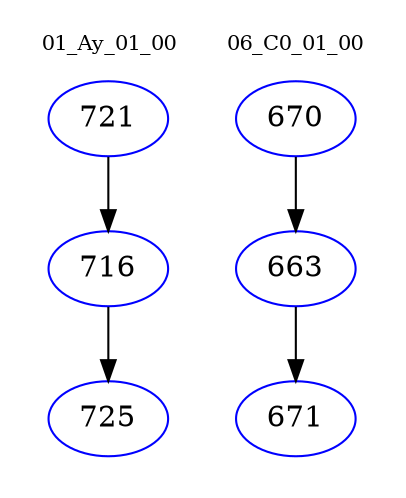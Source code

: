 digraph{
subgraph cluster_0 {
color = white
label = "01_Ay_01_00";
fontsize=10;
T0_721 [label="721", color="blue"]
T0_721 -> T0_716 [color="black"]
T0_716 [label="716", color="blue"]
T0_716 -> T0_725 [color="black"]
T0_725 [label="725", color="blue"]
}
subgraph cluster_1 {
color = white
label = "06_C0_01_00";
fontsize=10;
T1_670 [label="670", color="blue"]
T1_670 -> T1_663 [color="black"]
T1_663 [label="663", color="blue"]
T1_663 -> T1_671 [color="black"]
T1_671 [label="671", color="blue"]
}
}
